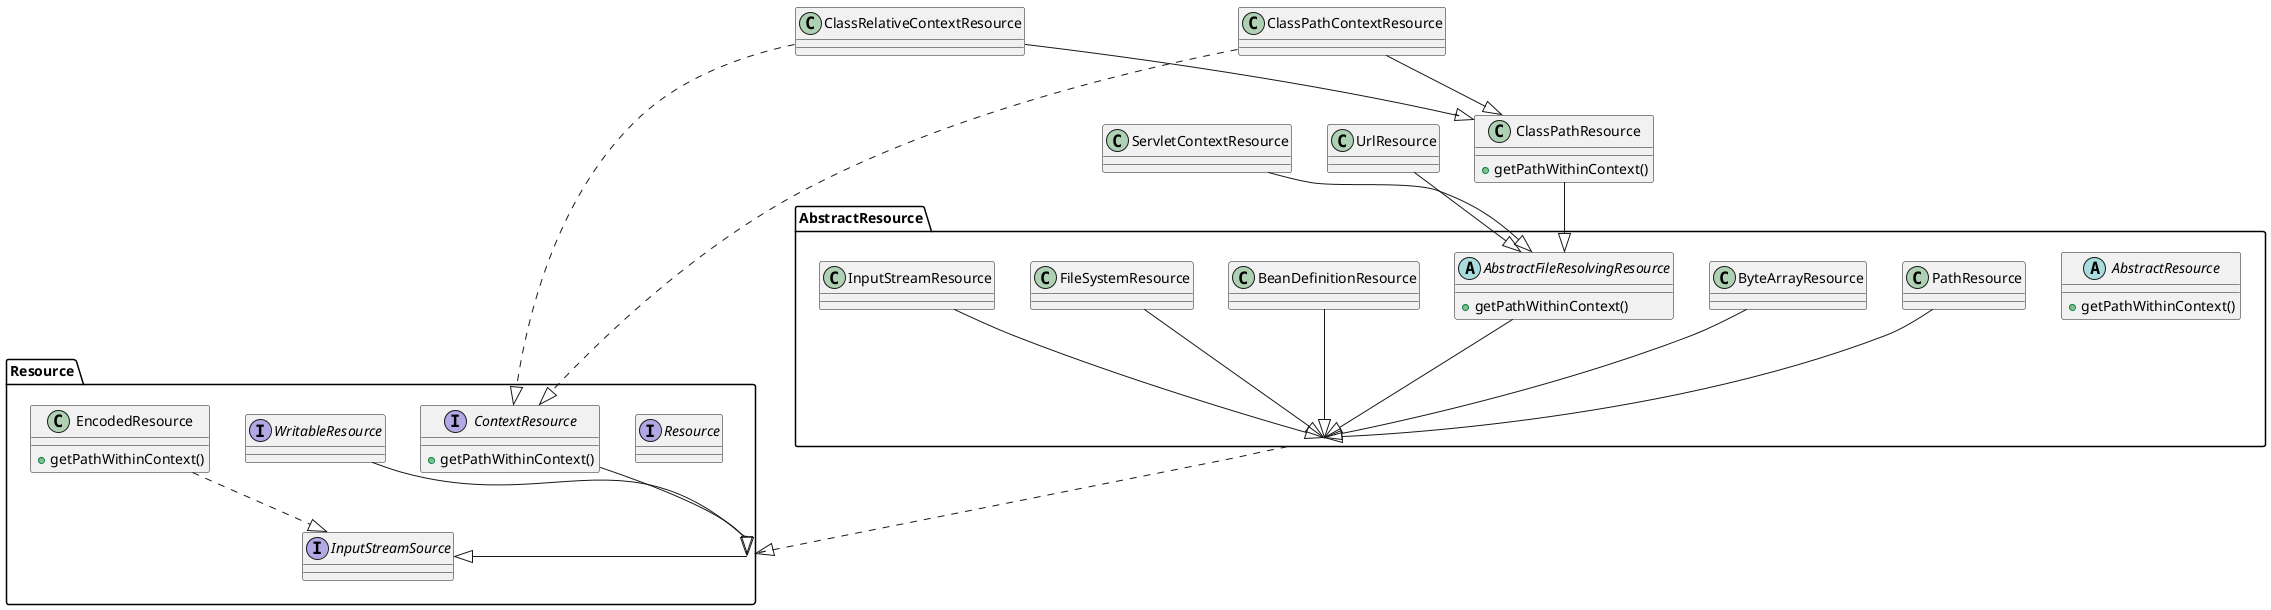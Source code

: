 'https://blog.csdn.net/chunqiuwei/article/details/7533011
@startuml


package Resource {

  interface InputStreamSource {

  }
  interface Resource {

  }

  class EncodedResource {
    + getPathWithinContext()
  }

  interface ContextResource {
    + getPathWithinContext()
  }

  interface WritableResource {

  }
}

package AbstractResource {
    abstract class AbstractResource {
     + getPathWithinContext()
    }
    abstract class AbstractFileResolvingResource {
        + getPathWithinContext()
    }

    class BeanDefinitionResource{

    }

    class FileSystemResource{

    }

    class InputStreamResource{

    }
   class PathResource{

    }
   class ByteArrayResource{

    }

}

class UrlResource {

}

class ClassPathResource {
 + getPathWithinContext()
}

class ServletContextResource {
}

class ClassPathContextResource {
}

class ClassRelativeContextResource {
}


Resource --|>  InputStreamSource
EncodedResource ..|> InputStreamSource

ContextResource --|> Resource
WritableResource --|> Resource
AbstractResource ..|> Resource

AbstractFileResolvingResource --|> AbstractResource
BeanDefinitionResource --|>  AbstractResource
FileSystemResource --|>  AbstractResource
InputStreamResource --|> AbstractResource
PathResource --|> AbstractResource
ByteArrayResource --|> AbstractResource


ClassPathResource --|> AbstractFileResolvingResource
ServletContextResource --|> AbstractFileResolvingResource
UrlResource--|> AbstractFileResolvingResource

ClassPathContextResource --|>  ClassPathResource
ClassPathContextResource ..|>  ContextResource
ClassRelativeContextResource --|>  ClassPathResource
ClassRelativeContextResource ..|>  ContextResource

@enduml